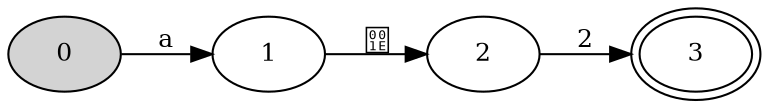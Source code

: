 digraph "SFA" {
rankdir=LR;

//Initial state
node [style = filled, shape = ellipse, peripheries = 1, fillcolor = "#d3d3d3ff", fontsize = 12]
0

//Final states
node [style = filled, shape = ellipse, peripheries = 2, fillcolor = white, fontsize = 12]
3

//Other states
node [style = filled, shape = ellipse, peripheries = 1, fillcolor = white, fontsize = 12]
1
2

//Transitions
0 -> 1 [label = "\a", fontsize = 12 ];
1 -> 2 [label = "", fontsize = 12 ];
2 -> 3 [label = "2", fontsize = 12 ];
}
